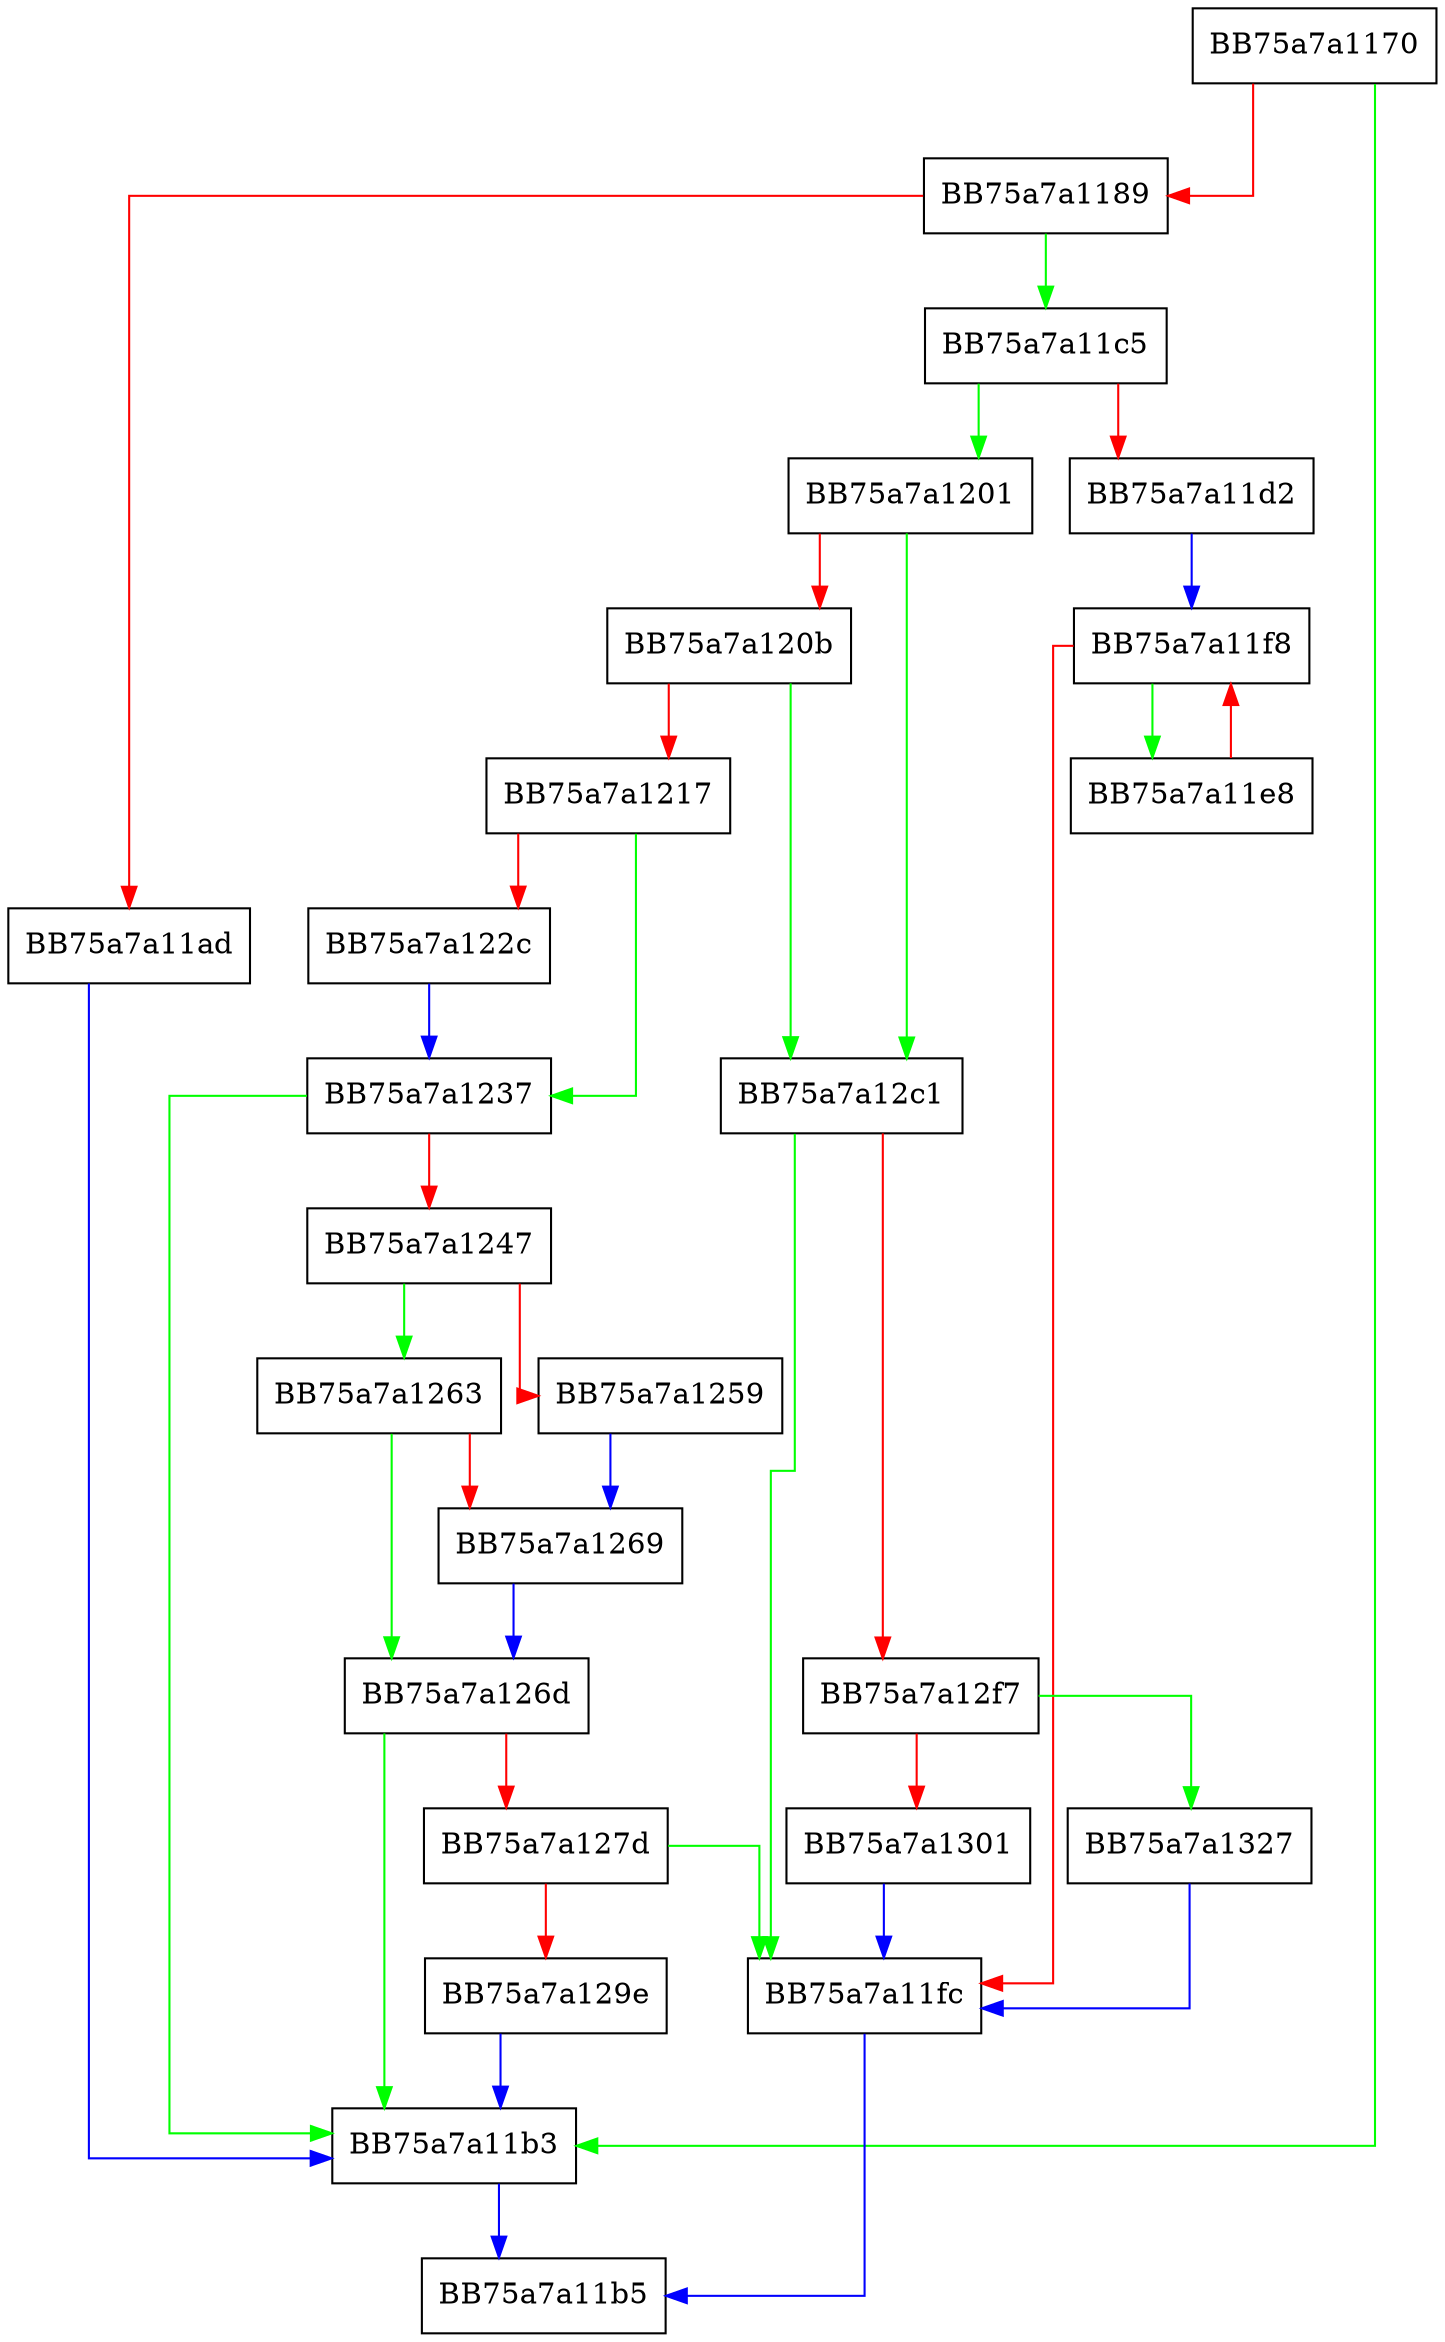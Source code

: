 digraph advance {
  node [shape="box"];
  graph [splines=ortho];
  BB75a7a1170 -> BB75a7a11b3 [color="green"];
  BB75a7a1170 -> BB75a7a1189 [color="red"];
  BB75a7a1189 -> BB75a7a11c5 [color="green"];
  BB75a7a1189 -> BB75a7a11ad [color="red"];
  BB75a7a11ad -> BB75a7a11b3 [color="blue"];
  BB75a7a11b3 -> BB75a7a11b5 [color="blue"];
  BB75a7a11c5 -> BB75a7a1201 [color="green"];
  BB75a7a11c5 -> BB75a7a11d2 [color="red"];
  BB75a7a11d2 -> BB75a7a11f8 [color="blue"];
  BB75a7a11e8 -> BB75a7a11f8 [color="red"];
  BB75a7a11f8 -> BB75a7a11e8 [color="green"];
  BB75a7a11f8 -> BB75a7a11fc [color="red"];
  BB75a7a11fc -> BB75a7a11b5 [color="blue"];
  BB75a7a1201 -> BB75a7a12c1 [color="green"];
  BB75a7a1201 -> BB75a7a120b [color="red"];
  BB75a7a120b -> BB75a7a12c1 [color="green"];
  BB75a7a120b -> BB75a7a1217 [color="red"];
  BB75a7a1217 -> BB75a7a1237 [color="green"];
  BB75a7a1217 -> BB75a7a122c [color="red"];
  BB75a7a122c -> BB75a7a1237 [color="blue"];
  BB75a7a1237 -> BB75a7a11b3 [color="green"];
  BB75a7a1237 -> BB75a7a1247 [color="red"];
  BB75a7a1247 -> BB75a7a1263 [color="green"];
  BB75a7a1247 -> BB75a7a1259 [color="red"];
  BB75a7a1259 -> BB75a7a1269 [color="blue"];
  BB75a7a1263 -> BB75a7a126d [color="green"];
  BB75a7a1263 -> BB75a7a1269 [color="red"];
  BB75a7a1269 -> BB75a7a126d [color="blue"];
  BB75a7a126d -> BB75a7a11b3 [color="green"];
  BB75a7a126d -> BB75a7a127d [color="red"];
  BB75a7a127d -> BB75a7a11fc [color="green"];
  BB75a7a127d -> BB75a7a129e [color="red"];
  BB75a7a129e -> BB75a7a11b3 [color="blue"];
  BB75a7a12c1 -> BB75a7a11fc [color="green"];
  BB75a7a12c1 -> BB75a7a12f7 [color="red"];
  BB75a7a12f7 -> BB75a7a1327 [color="green"];
  BB75a7a12f7 -> BB75a7a1301 [color="red"];
  BB75a7a1301 -> BB75a7a11fc [color="blue"];
  BB75a7a1327 -> BB75a7a11fc [color="blue"];
}